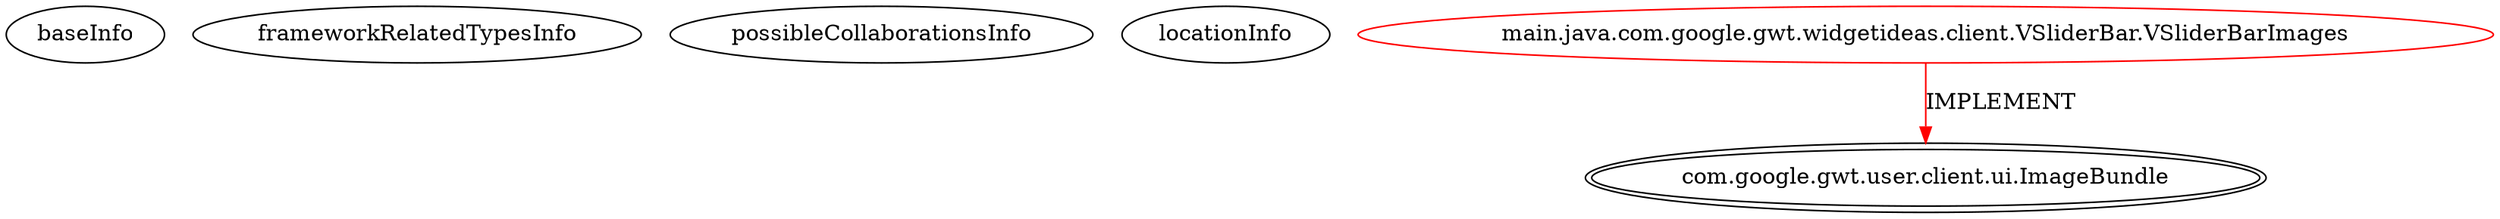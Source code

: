 digraph {
baseInfo[graphId=3447,category="extension_graph",isAnonymous=false,possibleRelation=false]
frameworkRelatedTypesInfo[0="com.google.gwt.user.client.ui.ImageBundle"]
possibleCollaborationsInfo[]
locationInfo[projectName="laaglu-gwt-incubator-slider",filePath="/laaglu-gwt-incubator-slider/gwt-incubator-slider-master/src/main/java/com/google/gwt/widgetideas/client/VSliderBar.java",contextSignature="VSliderBarImages",graphId="3447"]
0[label="main.java.com.google.gwt.widgetideas.client.VSliderBar.VSliderBarImages",vertexType="ROOT_CLIENT_CLASS_DECLARATION",isFrameworkType=false,color=red]
1[label="com.google.gwt.user.client.ui.ImageBundle",vertexType="FRAMEWORK_INTERFACE_TYPE",isFrameworkType=true,peripheries=2]
0->1[label="IMPLEMENT",color=red]
}
